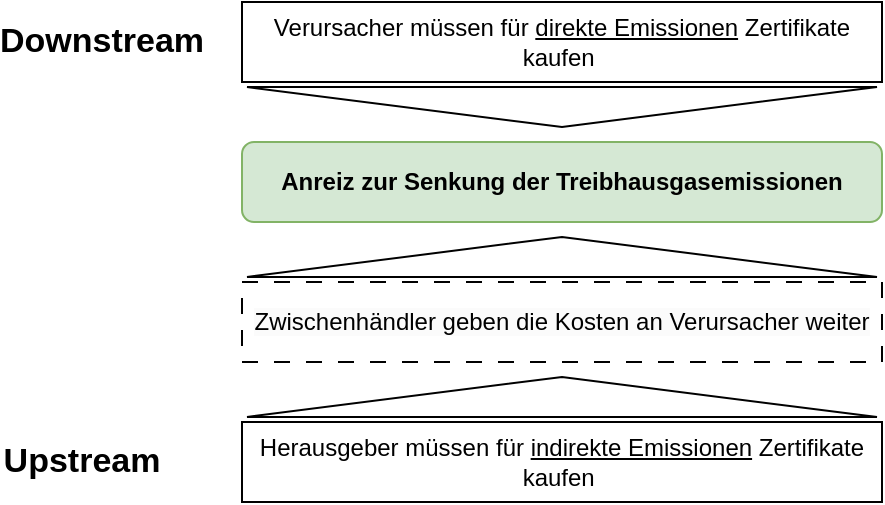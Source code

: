<mxfile>
    <diagram id="4hKXpXrnOxD9Skx04lHA" name="Page-1">
        <mxGraphModel dx="330" dy="446" grid="1" gridSize="10" guides="1" tooltips="1" connect="1" arrows="1" fold="1" page="1" pageScale="1" pageWidth="827" pageHeight="1169" math="0" shadow="0">
            <root>
                <mxCell id="0"/>
                <mxCell id="1" parent="0"/>
                <mxCell id="2" value="Verursacher müssen für &lt;u&gt;direkte Emissionen&lt;/u&gt; Zertifikate kaufen&amp;nbsp;" style="rounded=0;whiteSpace=wrap;html=1;align=center;" parent="1" vertex="1">
                    <mxGeometry x="200" y="200" width="320" height="40" as="geometry"/>
                </mxCell>
                <mxCell id="3" value="&lt;b&gt;Anreiz zur Senkung der Treibhausgasemissionen&lt;/b&gt;" style="rounded=1;whiteSpace=wrap;html=1;fillColor=#d5e8d4;strokeColor=#82b366;" parent="1" vertex="1">
                    <mxGeometry x="200" y="270" width="320" height="40" as="geometry"/>
                </mxCell>
                <mxCell id="4" value="&lt;span style=&quot;color: rgb(0, 0, 0); font-family: Helvetica; font-size: 12px; font-style: normal; font-variant-ligatures: normal; font-variant-caps: normal; font-weight: 400; letter-spacing: normal; orphans: 2; text-align: center; text-indent: 0px; text-transform: none; widows: 2; word-spacing: 0px; -webkit-text-stroke-width: 0px; background-color: rgb(251, 251, 251); text-decoration-thickness: initial; text-decoration-style: initial; text-decoration-color: initial; float: none; display: inline !important;&quot;&gt;Zwischenhändler geben die Kosten an Verursacher weiter&lt;/span&gt;" style="rounded=0;whiteSpace=wrap;html=1;dashed=1;dashPattern=8 8;" parent="1" vertex="1">
                    <mxGeometry x="200" y="340" width="320" height="40" as="geometry"/>
                </mxCell>
                <mxCell id="6" value="" style="triangle;whiteSpace=wrap;html=1;rotation=90;" parent="1" vertex="1">
                    <mxGeometry x="350" y="95" width="20" height="315" as="geometry"/>
                </mxCell>
                <mxCell id="7" value="" style="triangle;whiteSpace=wrap;html=1;rotation=-90;" parent="1" vertex="1">
                    <mxGeometry x="350" y="170" width="20" height="315" as="geometry"/>
                </mxCell>
                <mxCell id="8" value="" style="triangle;whiteSpace=wrap;html=1;rotation=-90;" parent="1" vertex="1">
                    <mxGeometry x="350" y="240" width="20" height="315" as="geometry"/>
                </mxCell>
                <mxCell id="9" value="&lt;b&gt;&lt;font style=&quot;font-size: 17px;&quot;&gt;Downstream&lt;/font&gt;&lt;/b&gt;" style="text;html=1;strokeColor=none;fillColor=none;align=center;verticalAlign=middle;whiteSpace=wrap;rounded=0;" parent="1" vertex="1">
                    <mxGeometry x="100" y="205" width="60" height="30" as="geometry"/>
                </mxCell>
                <mxCell id="10" value="&lt;b&gt;&lt;font style=&quot;font-size: 17px;&quot;&gt;Upstream&lt;br&gt;&lt;/font&gt;&lt;/b&gt;" style="text;html=1;strokeColor=none;fillColor=none;align=center;verticalAlign=middle;whiteSpace=wrap;rounded=0;" parent="1" vertex="1">
                    <mxGeometry x="90" y="415" width="60" height="30" as="geometry"/>
                </mxCell>
                <mxCell id="11" value="Herausgeber müssen für &lt;u&gt;indirekte Emissionen&lt;/u&gt; Zertifikate kaufen&amp;nbsp;" style="rounded=0;whiteSpace=wrap;html=1;align=center;" parent="1" vertex="1">
                    <mxGeometry x="200" y="410" width="320" height="40" as="geometry"/>
                </mxCell>
            </root>
        </mxGraphModel>
    </diagram>
</mxfile>